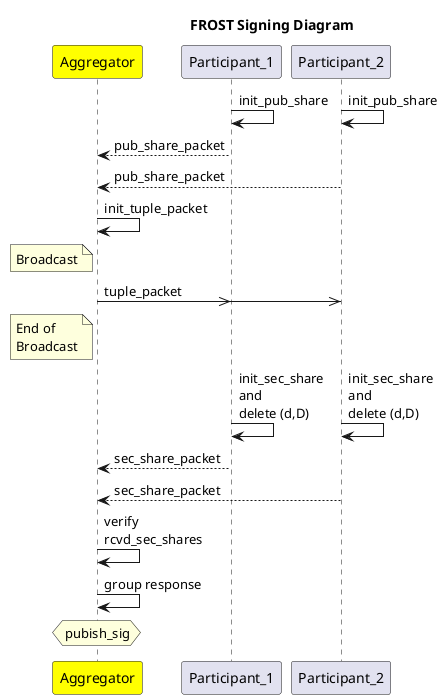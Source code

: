@startuml Signing Scheme
title FROST Signing Diagram
participant Aggregator as agg #Yellow
participant Participant_1 as p1
participant Participant_2 as p2


!pragma teoz true


p1 -> p1 : init_pub_share
& p2 -> p2 : init_pub_share

p1 --> agg : pub_share_packet
p2 --> agg : pub_share_packet

agg -> agg : init_tuple_packet

note left of agg : Broadcast
agg ->> p1 : tuple_packet
& agg ->> p2 
note left of agg : End of \nBroadcast

p1 -> p1 : init_sec_share\nand \ndelete (d,D)
& p2 -> p2 : init_sec_share\nand \ndelete (d,D)

p1 --> agg : sec_share_packet
p2 --> agg : sec_share_packet

agg -> agg : verify \nrcvd_sec_shares
agg -> agg : group response
hnote over agg : pubish_sig

@enduml